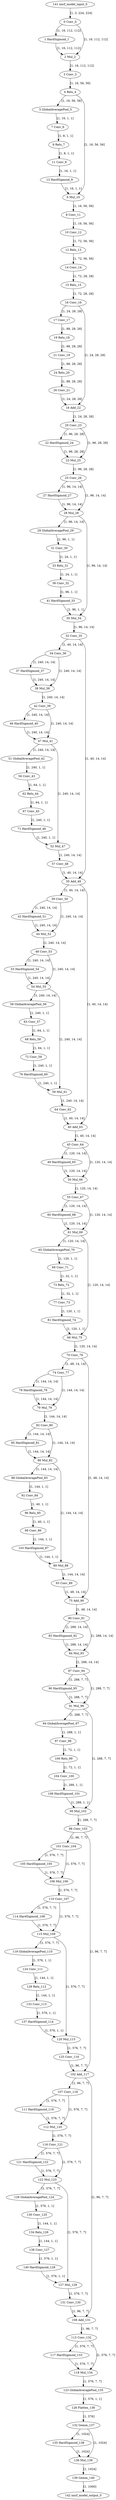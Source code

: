 strict digraph  {
"0 Conv_0" [id=0, type=Conv];
"1 HardSigmoid_1" [id=1, type=HardSigmoid];
"2 Mul_2" [id=2, type=Mul];
"3 Conv_3" [id=3, type=Conv];
"4 Relu_4" [id=4, type=Relu];
"5 GlobalAveragePool_5" [id=5, type=GlobalAveragePool];
"6 Mul_10" [id=6, type=Mul];
"7 Conv_6" [id=7, type=Conv];
"8 Conv_11" [id=8, type=Conv];
"9 Relu_7" [id=9, type=Relu];
"10 Conv_12" [id=10, type=Conv];
"11 Conv_8" [id=11, type=Conv];
"12 Relu_13" [id=12, type=Relu];
"13 HardSigmoid_9" [id=13, type=HardSigmoid];
"14 Conv_14" [id=14, type=Conv];
"15 Relu_15" [id=15, type=Relu];
"16 Conv_16" [id=16, type=Conv];
"17 Conv_17" [id=17, type=Conv];
"18 Add_22" [id=18, type=Add];
"19 Relu_18" [id=19, type=Relu];
"20 Conv_23" [id=20, type=Conv];
"21 Conv_19" [id=21, type=Conv];
"22 HardSigmoid_24" [id=22, type=HardSigmoid];
"23 Mul_25" [id=23, type=Mul];
"24 Relu_20" [id=24, type=Relu];
"25 Conv_26" [id=25, type=Conv];
"26 Conv_21" [id=26, type=Conv];
"27 HardSigmoid_27" [id=27, type=HardSigmoid];
"28 Mul_28" [id=28, type=Mul];
"29 GlobalAveragePool_29" [id=29, type=GlobalAveragePool];
"30 Mul_34" [id=30, type=Mul];
"31 Conv_30" [id=31, type=Conv];
"32 Conv_35" [id=32, type=Conv];
"33 Relu_31" [id=33, type=Relu];
"34 Conv_36" [id=34, type=Conv];
"35 Add_49" [id=35, type=Add];
"36 Conv_32" [id=36, type=Conv];
"37 HardSigmoid_37" [id=37, type=HardSigmoid];
"38 Mul_38" [id=38, type=Mul];
"39 Conv_50" [id=39, type=Conv];
"40 Add_63" [id=40, type=Add];
"41 HardSigmoid_33" [id=41, type=HardSigmoid];
"42 Conv_39" [id=42, type=Conv];
"43 HardSigmoid_51" [id=43, type=HardSigmoid];
"44 Mul_52" [id=44, type=Mul];
"45 Conv_64" [id=45, type=Conv];
"46 HardSigmoid_40" [id=46, type=HardSigmoid];
"47 Mul_41" [id=47, type=Mul];
"48 Conv_53" [id=48, type=Conv];
"49 HardSigmoid_65" [id=49, type=HardSigmoid];
"50 Mul_66" [id=50, type=Mul];
"51 GlobalAveragePool_42" [id=51, type=GlobalAveragePool];
"52 Mul_47" [id=52, type=Mul];
"53 HardSigmoid_54" [id=53, type=HardSigmoid];
"54 Mul_55" [id=54, type=Mul];
"55 Conv_67" [id=55, type=Conv];
"56 Conv_43" [id=56, type=Conv];
"57 Conv_48" [id=57, type=Conv];
"58 GlobalAveragePool_56" [id=58, type=GlobalAveragePool];
"59 Mul_61" [id=59, type=Mul];
"60 HardSigmoid_68" [id=60, type=HardSigmoid];
"61 Mul_69" [id=61, type=Mul];
"62 Relu_44" [id=62, type=Relu];
"63 Conv_57" [id=63, type=Conv];
"64 Conv_62" [id=64, type=Conv];
"65 GlobalAveragePool_70" [id=65, type=GlobalAveragePool];
"66 Mul_75" [id=66, type=Mul];
"67 Conv_45" [id=67, type=Conv];
"68 Relu_58" [id=68, type=Relu];
"69 Conv_71" [id=69, type=Conv];
"70 Conv_76" [id=70, type=Conv];
"71 HardSigmoid_46" [id=71, type=HardSigmoid];
"72 Conv_59" [id=72, type=Conv];
"73 Relu_72" [id=73, type=Relu];
"74 Conv_77" [id=74, type=Conv];
"75 Add_90" [id=75, type=Add];
"76 HardSigmoid_60" [id=76, type=HardSigmoid];
"77 Conv_73" [id=77, type=Conv];
"78 HardSigmoid_78" [id=78, type=HardSigmoid];
"79 Mul_79" [id=79, type=Mul];
"80 Conv_91" [id=80, type=Conv];
"81 HardSigmoid_74" [id=81, type=HardSigmoid];
"82 Conv_80" [id=82, type=Conv];
"83 HardSigmoid_92" [id=83, type=HardSigmoid];
"84 Mul_93" [id=84, type=Mul];
"85 HardSigmoid_81" [id=85, type=HardSigmoid];
"86 Mul_82" [id=86, type=Mul];
"87 Conv_94" [id=87, type=Conv];
"88 GlobalAveragePool_83" [id=88, type=GlobalAveragePool];
"89 Mul_88" [id=89, type=Mul];
"90 HardSigmoid_95" [id=90, type=HardSigmoid];
"91 Mul_96" [id=91, type=Mul];
"92 Conv_84" [id=92, type=Conv];
"93 Conv_89" [id=93, type=Conv];
"94 GlobalAveragePool_97" [id=94, type=GlobalAveragePool];
"95 Mul_102" [id=95, type=Mul];
"96 Relu_85" [id=96, type=Relu];
"97 Conv_98" [id=97, type=Conv];
"98 Conv_103" [id=98, type=Conv];
"99 Conv_86" [id=99, type=Conv];
"100 Relu_99" [id=100, type=Relu];
"101 Conv_104" [id=101, type=Conv];
"102 Add_117" [id=102, type=Add];
"103 HardSigmoid_87" [id=103, type=HardSigmoid];
"104 Conv_100" [id=104, type=Conv];
"105 HardSigmoid_105" [id=105, type=HardSigmoid];
"106 Mul_106" [id=106, type=Mul];
"107 Conv_118" [id=107, type=Conv];
"108 Add_131" [id=108, type=Add];
"109 HardSigmoid_101" [id=109, type=HardSigmoid];
"110 Conv_107" [id=110, type=Conv];
"111 HardSigmoid_119" [id=111, type=HardSigmoid];
"112 Mul_120" [id=112, type=Mul];
"113 Conv_132" [id=113, type=Conv];
"114 HardSigmoid_108" [id=114, type=HardSigmoid];
"115 Mul_109" [id=115, type=Mul];
"116 Conv_121" [id=116, type=Conv];
"117 HardSigmoid_133" [id=117, type=HardSigmoid];
"118 Mul_134" [id=118, type=Mul];
"119 GlobalAveragePool_110" [id=119, type=GlobalAveragePool];
"120 Mul_115" [id=120, type=Mul];
"121 HardSigmoid_122" [id=121, type=HardSigmoid];
"122 Mul_123" [id=122, type=Mul];
"123 GlobalAveragePool_135" [id=123, type=GlobalAveragePool];
"124 Conv_111" [id=124, type=Conv];
"125 Conv_116" [id=125, type=Conv];
"126 GlobalAveragePool_124" [id=126, type=GlobalAveragePool];
"127 Mul_129" [id=127, type=Mul];
"128 Flatten_136" [id=128, type=Flatten];
"129 Relu_112" [id=129, type=Relu];
"130 Conv_125" [id=130, type=Conv];
"131 Conv_130" [id=131, type=Conv];
"132 Gemm_137" [id=132, type=Gemm];
"133 Conv_113" [id=133, type=Conv];
"134 Relu_126" [id=134, type=Relu];
"135 HardSigmoid_138" [id=135, type=HardSigmoid];
"136 Mul_139" [id=136, type=Mul];
"137 HardSigmoid_114" [id=137, type=HardSigmoid];
"138 Conv_127" [id=138, type=Conv];
"139 Gemm_140" [id=139, type=Gemm];
"140 HardSigmoid_128" [id=140, type=HardSigmoid];
"141 nncf_model_input_0" [id=141, type=nncf_model_input];
"142 nncf_model_output_0" [id=142, type=nncf_model_output];
"0 Conv_0" -> "1 HardSigmoid_1"  [label="[1, 16, 112, 112]", style=solid];
"0 Conv_0" -> "2 Mul_2"  [label="[1, 16, 112, 112]", style=solid];
"1 HardSigmoid_1" -> "2 Mul_2"  [label="[1, 16, 112, 112]", style=solid];
"2 Mul_2" -> "3 Conv_3"  [label="[1, 16, 112, 112]", style=solid];
"3 Conv_3" -> "4 Relu_4"  [label="[1, 16, 56, 56]", style=solid];
"4 Relu_4" -> "5 GlobalAveragePool_5"  [label="[1, 16, 56, 56]", style=solid];
"4 Relu_4" -> "6 Mul_10"  [label="[1, 16, 56, 56]", style=solid];
"5 GlobalAveragePool_5" -> "7 Conv_6"  [label="[1, 16, 1, 1]", style=solid];
"6 Mul_10" -> "8 Conv_11"  [label="[1, 16, 56, 56]", style=solid];
"7 Conv_6" -> "9 Relu_7"  [label="[1, 8, 1, 1]", style=solid];
"8 Conv_11" -> "10 Conv_12"  [label="[1, 16, 56, 56]", style=solid];
"9 Relu_7" -> "11 Conv_8"  [label="[1, 8, 1, 1]", style=solid];
"10 Conv_12" -> "12 Relu_13"  [label="[1, 72, 56, 56]", style=solid];
"11 Conv_8" -> "13 HardSigmoid_9"  [label="[1, 16, 1, 1]", style=solid];
"12 Relu_13" -> "14 Conv_14"  [label="[1, 72, 56, 56]", style=solid];
"13 HardSigmoid_9" -> "6 Mul_10"  [label="[1, 16, 1, 1]", style=solid];
"14 Conv_14" -> "15 Relu_15"  [label="[1, 72, 28, 28]", style=solid];
"15 Relu_15" -> "16 Conv_16"  [label="[1, 72, 28, 28]", style=solid];
"16 Conv_16" -> "17 Conv_17"  [label="[1, 24, 28, 28]", style=solid];
"16 Conv_16" -> "18 Add_22"  [label="[1, 24, 28, 28]", style=solid];
"17 Conv_17" -> "19 Relu_18"  [label="[1, 88, 28, 28]", style=solid];
"18 Add_22" -> "20 Conv_23"  [label="[1, 24, 28, 28]", style=solid];
"19 Relu_18" -> "21 Conv_19"  [label="[1, 88, 28, 28]", style=solid];
"20 Conv_23" -> "22 HardSigmoid_24"  [label="[1, 96, 28, 28]", style=solid];
"20 Conv_23" -> "23 Mul_25"  [label="[1, 96, 28, 28]", style=solid];
"21 Conv_19" -> "24 Relu_20"  [label="[1, 88, 28, 28]", style=solid];
"22 HardSigmoid_24" -> "23 Mul_25"  [label="[1, 96, 28, 28]", style=solid];
"23 Mul_25" -> "25 Conv_26"  [label="[1, 96, 28, 28]", style=solid];
"24 Relu_20" -> "26 Conv_21"  [label="[1, 88, 28, 28]", style=solid];
"25 Conv_26" -> "27 HardSigmoid_27"  [label="[1, 96, 14, 14]", style=solid];
"25 Conv_26" -> "28 Mul_28"  [label="[1, 96, 14, 14]", style=solid];
"26 Conv_21" -> "18 Add_22"  [label="[1, 24, 28, 28]", style=solid];
"27 HardSigmoid_27" -> "28 Mul_28"  [label="[1, 96, 14, 14]", style=solid];
"28 Mul_28" -> "29 GlobalAveragePool_29"  [label="[1, 96, 14, 14]", style=solid];
"28 Mul_28" -> "30 Mul_34"  [label="[1, 96, 14, 14]", style=solid];
"29 GlobalAveragePool_29" -> "31 Conv_30"  [label="[1, 96, 1, 1]", style=solid];
"30 Mul_34" -> "32 Conv_35"  [label="[1, 96, 14, 14]", style=solid];
"31 Conv_30" -> "33 Relu_31"  [label="[1, 24, 1, 1]", style=solid];
"32 Conv_35" -> "34 Conv_36"  [label="[1, 40, 14, 14]", style=solid];
"32 Conv_35" -> "35 Add_49"  [label="[1, 40, 14, 14]", style=solid];
"33 Relu_31" -> "36 Conv_32"  [label="[1, 24, 1, 1]", style=solid];
"34 Conv_36" -> "37 HardSigmoid_37"  [label="[1, 240, 14, 14]", style=solid];
"34 Conv_36" -> "38 Mul_38"  [label="[1, 240, 14, 14]", style=solid];
"35 Add_49" -> "39 Conv_50"  [label="[1, 40, 14, 14]", style=solid];
"35 Add_49" -> "40 Add_63"  [label="[1, 40, 14, 14]", style=solid];
"36 Conv_32" -> "41 HardSigmoid_33"  [label="[1, 96, 1, 1]", style=solid];
"37 HardSigmoid_37" -> "38 Mul_38"  [label="[1, 240, 14, 14]", style=solid];
"38 Mul_38" -> "42 Conv_39"  [label="[1, 240, 14, 14]", style=solid];
"39 Conv_50" -> "43 HardSigmoid_51"  [label="[1, 240, 14, 14]", style=solid];
"39 Conv_50" -> "44 Mul_52"  [label="[1, 240, 14, 14]", style=solid];
"40 Add_63" -> "45 Conv_64"  [label="[1, 40, 14, 14]", style=solid];
"41 HardSigmoid_33" -> "30 Mul_34"  [label="[1, 96, 1, 1]", style=solid];
"42 Conv_39" -> "46 HardSigmoid_40"  [label="[1, 240, 14, 14]", style=solid];
"42 Conv_39" -> "47 Mul_41"  [label="[1, 240, 14, 14]", style=solid];
"43 HardSigmoid_51" -> "44 Mul_52"  [label="[1, 240, 14, 14]", style=solid];
"44 Mul_52" -> "48 Conv_53"  [label="[1, 240, 14, 14]", style=solid];
"45 Conv_64" -> "49 HardSigmoid_65"  [label="[1, 120, 14, 14]", style=solid];
"45 Conv_64" -> "50 Mul_66"  [label="[1, 120, 14, 14]", style=solid];
"46 HardSigmoid_40" -> "47 Mul_41"  [label="[1, 240, 14, 14]", style=solid];
"47 Mul_41" -> "51 GlobalAveragePool_42"  [label="[1, 240, 14, 14]", style=solid];
"47 Mul_41" -> "52 Mul_47"  [label="[1, 240, 14, 14]", style=solid];
"48 Conv_53" -> "53 HardSigmoid_54"  [label="[1, 240, 14, 14]", style=solid];
"48 Conv_53" -> "54 Mul_55"  [label="[1, 240, 14, 14]", style=solid];
"49 HardSigmoid_65" -> "50 Mul_66"  [label="[1, 120, 14, 14]", style=solid];
"50 Mul_66" -> "55 Conv_67"  [label="[1, 120, 14, 14]", style=solid];
"51 GlobalAveragePool_42" -> "56 Conv_43"  [label="[1, 240, 1, 1]", style=solid];
"52 Mul_47" -> "57 Conv_48"  [label="[1, 240, 14, 14]", style=solid];
"53 HardSigmoid_54" -> "54 Mul_55"  [label="[1, 240, 14, 14]", style=solid];
"54 Mul_55" -> "58 GlobalAveragePool_56"  [label="[1, 240, 14, 14]", style=solid];
"54 Mul_55" -> "59 Mul_61"  [label="[1, 240, 14, 14]", style=solid];
"55 Conv_67" -> "60 HardSigmoid_68"  [label="[1, 120, 14, 14]", style=solid];
"55 Conv_67" -> "61 Mul_69"  [label="[1, 120, 14, 14]", style=solid];
"56 Conv_43" -> "62 Relu_44"  [label="[1, 64, 1, 1]", style=solid];
"57 Conv_48" -> "35 Add_49"  [label="[1, 40, 14, 14]", style=solid];
"58 GlobalAveragePool_56" -> "63 Conv_57"  [label="[1, 240, 1, 1]", style=solid];
"59 Mul_61" -> "64 Conv_62"  [label="[1, 240, 14, 14]", style=solid];
"60 HardSigmoid_68" -> "61 Mul_69"  [label="[1, 120, 14, 14]", style=solid];
"61 Mul_69" -> "65 GlobalAveragePool_70"  [label="[1, 120, 14, 14]", style=solid];
"61 Mul_69" -> "66 Mul_75"  [label="[1, 120, 14, 14]", style=solid];
"62 Relu_44" -> "67 Conv_45"  [label="[1, 64, 1, 1]", style=solid];
"63 Conv_57" -> "68 Relu_58"  [label="[1, 64, 1, 1]", style=solid];
"64 Conv_62" -> "40 Add_63"  [label="[1, 40, 14, 14]", style=solid];
"65 GlobalAveragePool_70" -> "69 Conv_71"  [label="[1, 120, 1, 1]", style=solid];
"66 Mul_75" -> "70 Conv_76"  [label="[1, 120, 14, 14]", style=solid];
"67 Conv_45" -> "71 HardSigmoid_46"  [label="[1, 240, 1, 1]", style=solid];
"68 Relu_58" -> "72 Conv_59"  [label="[1, 64, 1, 1]", style=solid];
"69 Conv_71" -> "73 Relu_72"  [label="[1, 32, 1, 1]", style=solid];
"70 Conv_76" -> "74 Conv_77"  [label="[1, 48, 14, 14]", style=solid];
"70 Conv_76" -> "75 Add_90"  [label="[1, 48, 14, 14]", style=solid];
"71 HardSigmoid_46" -> "52 Mul_47"  [label="[1, 240, 1, 1]", style=solid];
"72 Conv_59" -> "76 HardSigmoid_60"  [label="[1, 240, 1, 1]", style=solid];
"73 Relu_72" -> "77 Conv_73"  [label="[1, 32, 1, 1]", style=solid];
"74 Conv_77" -> "78 HardSigmoid_78"  [label="[1, 144, 14, 14]", style=solid];
"74 Conv_77" -> "79 Mul_79"  [label="[1, 144, 14, 14]", style=solid];
"75 Add_90" -> "80 Conv_91"  [label="[1, 48, 14, 14]", style=solid];
"76 HardSigmoid_60" -> "59 Mul_61"  [label="[1, 240, 1, 1]", style=solid];
"77 Conv_73" -> "81 HardSigmoid_74"  [label="[1, 120, 1, 1]", style=solid];
"78 HardSigmoid_78" -> "79 Mul_79"  [label="[1, 144, 14, 14]", style=solid];
"79 Mul_79" -> "82 Conv_80"  [label="[1, 144, 14, 14]", style=solid];
"80 Conv_91" -> "83 HardSigmoid_92"  [label="[1, 288, 14, 14]", style=solid];
"80 Conv_91" -> "84 Mul_93"  [label="[1, 288, 14, 14]", style=solid];
"81 HardSigmoid_74" -> "66 Mul_75"  [label="[1, 120, 1, 1]", style=solid];
"82 Conv_80" -> "85 HardSigmoid_81"  [label="[1, 144, 14, 14]", style=solid];
"82 Conv_80" -> "86 Mul_82"  [label="[1, 144, 14, 14]", style=solid];
"83 HardSigmoid_92" -> "84 Mul_93"  [label="[1, 288, 14, 14]", style=solid];
"84 Mul_93" -> "87 Conv_94"  [label="[1, 288, 14, 14]", style=solid];
"85 HardSigmoid_81" -> "86 Mul_82"  [label="[1, 144, 14, 14]", style=solid];
"86 Mul_82" -> "88 GlobalAveragePool_83"  [label="[1, 144, 14, 14]", style=solid];
"86 Mul_82" -> "89 Mul_88"  [label="[1, 144, 14, 14]", style=solid];
"87 Conv_94" -> "90 HardSigmoid_95"  [label="[1, 288, 7, 7]", style=solid];
"87 Conv_94" -> "91 Mul_96"  [label="[1, 288, 7, 7]", style=solid];
"88 GlobalAveragePool_83" -> "92 Conv_84"  [label="[1, 144, 1, 1]", style=solid];
"89 Mul_88" -> "93 Conv_89"  [label="[1, 144, 14, 14]", style=solid];
"90 HardSigmoid_95" -> "91 Mul_96"  [label="[1, 288, 7, 7]", style=solid];
"91 Mul_96" -> "94 GlobalAveragePool_97"  [label="[1, 288, 7, 7]", style=solid];
"91 Mul_96" -> "95 Mul_102"  [label="[1, 288, 7, 7]", style=solid];
"92 Conv_84" -> "96 Relu_85"  [label="[1, 40, 1, 1]", style=solid];
"93 Conv_89" -> "75 Add_90"  [label="[1, 48, 14, 14]", style=solid];
"94 GlobalAveragePool_97" -> "97 Conv_98"  [label="[1, 288, 1, 1]", style=solid];
"95 Mul_102" -> "98 Conv_103"  [label="[1, 288, 7, 7]", style=solid];
"96 Relu_85" -> "99 Conv_86"  [label="[1, 40, 1, 1]", style=solid];
"97 Conv_98" -> "100 Relu_99"  [label="[1, 72, 1, 1]", style=solid];
"98 Conv_103" -> "101 Conv_104"  [label="[1, 96, 7, 7]", style=solid];
"98 Conv_103" -> "102 Add_117"  [label="[1, 96, 7, 7]", style=solid];
"99 Conv_86" -> "103 HardSigmoid_87"  [label="[1, 144, 1, 1]", style=solid];
"100 Relu_99" -> "104 Conv_100"  [label="[1, 72, 1, 1]", style=solid];
"101 Conv_104" -> "105 HardSigmoid_105"  [label="[1, 576, 7, 7]", style=solid];
"101 Conv_104" -> "106 Mul_106"  [label="[1, 576, 7, 7]", style=solid];
"102 Add_117" -> "107 Conv_118"  [label="[1, 96, 7, 7]", style=solid];
"102 Add_117" -> "108 Add_131"  [label="[1, 96, 7, 7]", style=solid];
"103 HardSigmoid_87" -> "89 Mul_88"  [label="[1, 144, 1, 1]", style=solid];
"104 Conv_100" -> "109 HardSigmoid_101"  [label="[1, 288, 1, 1]", style=solid];
"105 HardSigmoid_105" -> "106 Mul_106"  [label="[1, 576, 7, 7]", style=solid];
"106 Mul_106" -> "110 Conv_107"  [label="[1, 576, 7, 7]", style=solid];
"107 Conv_118" -> "111 HardSigmoid_119"  [label="[1, 576, 7, 7]", style=solid];
"107 Conv_118" -> "112 Mul_120"  [label="[1, 576, 7, 7]", style=solid];
"108 Add_131" -> "113 Conv_132"  [label="[1, 96, 7, 7]", style=solid];
"109 HardSigmoid_101" -> "95 Mul_102"  [label="[1, 288, 1, 1]", style=solid];
"110 Conv_107" -> "114 HardSigmoid_108"  [label="[1, 576, 7, 7]", style=solid];
"110 Conv_107" -> "115 Mul_109"  [label="[1, 576, 7, 7]", style=solid];
"111 HardSigmoid_119" -> "112 Mul_120"  [label="[1, 576, 7, 7]", style=solid];
"112 Mul_120" -> "116 Conv_121"  [label="[1, 576, 7, 7]", style=solid];
"113 Conv_132" -> "117 HardSigmoid_133"  [label="[1, 576, 7, 7]", style=solid];
"113 Conv_132" -> "118 Mul_134"  [label="[1, 576, 7, 7]", style=solid];
"114 HardSigmoid_108" -> "115 Mul_109"  [label="[1, 576, 7, 7]", style=solid];
"115 Mul_109" -> "119 GlobalAveragePool_110"  [label="[1, 576, 7, 7]", style=solid];
"115 Mul_109" -> "120 Mul_115"  [label="[1, 576, 7, 7]", style=solid];
"116 Conv_121" -> "121 HardSigmoid_122"  [label="[1, 576, 7, 7]", style=solid];
"116 Conv_121" -> "122 Mul_123"  [label="[1, 576, 7, 7]", style=solid];
"117 HardSigmoid_133" -> "118 Mul_134"  [label="[1, 576, 7, 7]", style=solid];
"118 Mul_134" -> "123 GlobalAveragePool_135"  [label="[1, 576, 7, 7]", style=solid];
"119 GlobalAveragePool_110" -> "124 Conv_111"  [label="[1, 576, 1, 1]", style=solid];
"120 Mul_115" -> "125 Conv_116"  [label="[1, 576, 7, 7]", style=solid];
"121 HardSigmoid_122" -> "122 Mul_123"  [label="[1, 576, 7, 7]", style=solid];
"122 Mul_123" -> "126 GlobalAveragePool_124"  [label="[1, 576, 7, 7]", style=solid];
"122 Mul_123" -> "127 Mul_129"  [label="[1, 576, 7, 7]", style=solid];
"123 GlobalAveragePool_135" -> "128 Flatten_136"  [label="[1, 576, 1, 1]", style=solid];
"124 Conv_111" -> "129 Relu_112"  [label="[1, 144, 1, 1]", style=solid];
"125 Conv_116" -> "102 Add_117"  [label="[1, 96, 7, 7]", style=solid];
"126 GlobalAveragePool_124" -> "130 Conv_125"  [label="[1, 576, 1, 1]", style=solid];
"127 Mul_129" -> "131 Conv_130"  [label="[1, 576, 7, 7]", style=solid];
"128 Flatten_136" -> "132 Gemm_137"  [label="[1, 576]", style=solid];
"129 Relu_112" -> "133 Conv_113"  [label="[1, 144, 1, 1]", style=solid];
"130 Conv_125" -> "134 Relu_126"  [label="[1, 144, 1, 1]", style=solid];
"131 Conv_130" -> "108 Add_131"  [label="[1, 96, 7, 7]", style=solid];
"132 Gemm_137" -> "135 HardSigmoid_138"  [label="[1, 1024]", style=solid];
"132 Gemm_137" -> "136 Mul_139"  [label="[1, 1024]", style=solid];
"133 Conv_113" -> "137 HardSigmoid_114"  [label="[1, 576, 1, 1]", style=solid];
"134 Relu_126" -> "138 Conv_127"  [label="[1, 144, 1, 1]", style=solid];
"135 HardSigmoid_138" -> "136 Mul_139"  [label="[1, 1024]", style=solid];
"136 Mul_139" -> "139 Gemm_140"  [label="[1, 1024]", style=solid];
"137 HardSigmoid_114" -> "120 Mul_115"  [label="[1, 576, 1, 1]", style=solid];
"138 Conv_127" -> "140 HardSigmoid_128"  [label="[1, 576, 1, 1]", style=solid];
"139 Gemm_140" -> "142 nncf_model_output_0"  [label="[1, 1000]", style=solid];
"140 HardSigmoid_128" -> "127 Mul_129"  [label="[1, 576, 1, 1]", style=solid];
"141 nncf_model_input_0" -> "0 Conv_0"  [label="[1, 3, 224, 224]", style=solid];
}
